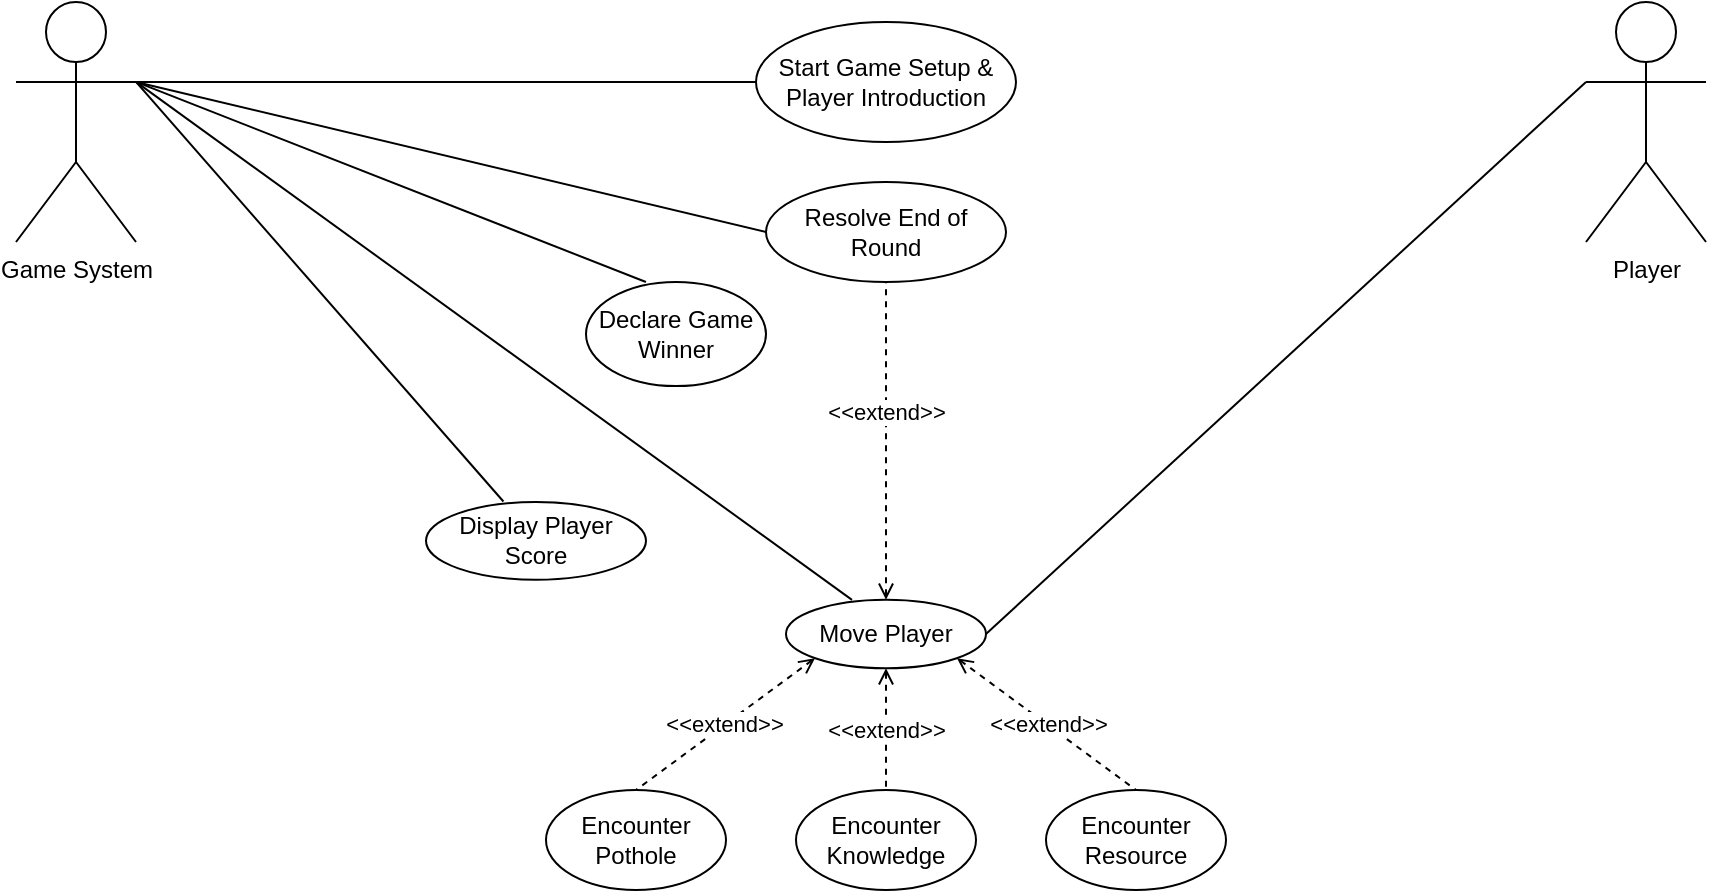 <mxfile>
    <diagram name="Use case diagram" id="xtZunVuRfSpyqEBUtS4J">
        <mxGraphModel dx="1346" dy="697" grid="1" gridSize="10" guides="1" tooltips="1" connect="1" arrows="1" fold="1" page="1" pageScale="1" pageWidth="1169" pageHeight="827" math="0" shadow="0">
            <root>
                <mxCell id="0"/>
                <mxCell id="1" parent="0"/>
                <mxCell id="i_DUv70KCGooywqwRf0s-3" value="" style="rounded=0;orthogonalLoop=1;jettySize=auto;html=1;strokeColor=default;endArrow=none;endFill=0;exitX=1;exitY=0.333;exitDx=0;exitDy=0;exitPerimeter=0;" parent="1" source="Qo3CJPkrSob604qk2q2i-7" target="i_DUv70KCGooywqwRf0s-2" edge="1">
                    <mxGeometry relative="1" as="geometry">
                        <mxPoint x="100" y="250" as="sourcePoint"/>
                    </mxGeometry>
                </mxCell>
                <mxCell id="i_DUv70KCGooywqwRf0s-1" value="Player" style="shape=umlActor;verticalLabelPosition=bottom;verticalAlign=top;html=1;outlineConnect=0;rounded=1;" parent="1" vertex="1">
                    <mxGeometry x="950" y="20" width="60" height="120" as="geometry"/>
                </mxCell>
                <mxCell id="i_DUv70KCGooywqwRf0s-2" value="Start Game Setup &amp;amp; Player Introduction" style="ellipse;whiteSpace=wrap;html=1;verticalAlign=middle;rounded=1;align=center;labelPosition=center;verticalLabelPosition=middle;" parent="1" vertex="1">
                    <mxGeometry x="535" y="30" width="130" height="60" as="geometry"/>
                </mxCell>
                <mxCell id="vSMD2bVpbC3IDvef_Gb8-3" value="&lt;div style=&quot;&quot;&gt;&amp;lt;&amp;lt;extend&amp;gt;&amp;gt;&lt;/div&gt;" style="rounded=0;orthogonalLoop=1;jettySize=auto;html=1;exitX=0.5;exitY=0;exitDx=0;exitDy=0;entryX=0.5;entryY=1;entryDx=0;entryDy=0;endArrow=none;endFill=0;startArrow=open;startFill=0;dashed=1;align=center;jumpStyle=none;" parent="1" source="i_DUv70KCGooywqwRf0s-4" target="i_DUv70KCGooywqwRf0s-5" edge="1">
                    <mxGeometry x="0.182" relative="1" as="geometry">
                        <mxPoint as="offset"/>
                    </mxGeometry>
                </mxCell>
                <mxCell id="i_DUv70KCGooywqwRf0s-4" value="Move Player" style="ellipse;whiteSpace=wrap;html=1;verticalAlign=middle;rounded=1;align=center;labelPosition=center;verticalLabelPosition=middle;" parent="1" vertex="1">
                    <mxGeometry x="550" y="318.86" width="100" height="34.28" as="geometry"/>
                </mxCell>
                <mxCell id="i_DUv70KCGooywqwRf0s-5" value="Resolve End of Round" style="ellipse;whiteSpace=wrap;html=1;verticalAlign=middle;rounded=1;align=center;labelPosition=center;verticalLabelPosition=middle;" parent="1" vertex="1">
                    <mxGeometry x="540" y="110" width="120" height="50" as="geometry"/>
                </mxCell>
                <mxCell id="i_DUv70KCGooywqwRf0s-6" value="Declare Game Winner" style="ellipse;whiteSpace=wrap;html=1;verticalAlign=middle;rounded=1;align=center;labelPosition=center;verticalLabelPosition=middle;" parent="1" vertex="1">
                    <mxGeometry x="450" y="160" width="90" height="52" as="geometry"/>
                </mxCell>
                <mxCell id="vSMD2bVpbC3IDvef_Gb8-2" value="" style="rounded=0;orthogonalLoop=1;jettySize=auto;html=1;strokeColor=default;endArrow=none;endFill=0;exitX=1;exitY=0.5;exitDx=0;exitDy=0;entryX=0;entryY=0.333;entryDx=0;entryDy=0;entryPerimeter=0;" parent="1" source="i_DUv70KCGooywqwRf0s-4" target="i_DUv70KCGooywqwRf0s-1" edge="1">
                    <mxGeometry relative="1" as="geometry">
                        <mxPoint x="110" y="618" as="sourcePoint"/>
                        <mxPoint x="300" y="618" as="targetPoint"/>
                    </mxGeometry>
                </mxCell>
                <mxCell id="Qo3CJPkrSob604qk2q2i-7" value="Game System" style="shape=umlActor;verticalLabelPosition=bottom;verticalAlign=top;html=1;outlineConnect=0;rounded=1;" parent="1" vertex="1">
                    <mxGeometry x="165" y="20" width="60" height="120" as="geometry"/>
                </mxCell>
                <mxCell id="Qo3CJPkrSob604qk2q2i-8" value="" style="rounded=0;orthogonalLoop=1;jettySize=auto;html=1;strokeColor=default;endArrow=none;endFill=0;entryX=0.333;entryY=0;entryDx=0;entryDy=0;exitX=1;exitY=0.333;exitDx=0;exitDy=0;exitPerimeter=0;entryPerimeter=0;" parent="1" source="Qo3CJPkrSob604qk2q2i-7" target="i_DUv70KCGooywqwRf0s-6" edge="1">
                    <mxGeometry relative="1" as="geometry">
                        <mxPoint x="100" y="250" as="sourcePoint"/>
                        <mxPoint x="223" y="166" as="targetPoint"/>
                    </mxGeometry>
                </mxCell>
                <mxCell id="Qo3CJPkrSob604qk2q2i-9" value="" style="rounded=0;orthogonalLoop=1;jettySize=auto;html=1;strokeColor=default;endArrow=none;endFill=0;entryX=0;entryY=0.5;entryDx=0;entryDy=0;exitX=1;exitY=0.333;exitDx=0;exitDy=0;exitPerimeter=0;" parent="1" source="Qo3CJPkrSob604qk2q2i-7" target="i_DUv70KCGooywqwRf0s-5" edge="1">
                    <mxGeometry relative="1" as="geometry">
                        <mxPoint x="100" y="250" as="sourcePoint"/>
                        <mxPoint x="210" y="256" as="targetPoint"/>
                    </mxGeometry>
                </mxCell>
                <mxCell id="Qo3CJPkrSob604qk2q2i-15" value="Display Player Score" style="ellipse;whiteSpace=wrap;html=1;verticalAlign=middle;rounded=1;align=center;labelPosition=center;verticalLabelPosition=middle;" parent="1" vertex="1">
                    <mxGeometry x="370" y="270" width="110" height="38.86" as="geometry"/>
                </mxCell>
                <mxCell id="Gk_G7Ch_RsXF_VZHo3o1-1" value="Encounter Knowledge" style="ellipse;whiteSpace=wrap;html=1;verticalAlign=middle;rounded=1;align=center;labelPosition=center;verticalLabelPosition=middle;" parent="1" vertex="1">
                    <mxGeometry x="555" y="414" width="90" height="50" as="geometry"/>
                </mxCell>
                <mxCell id="JbGaIRxd_xf0KVDo2_7p-2" value="&lt;div style=&quot;&quot;&gt;&amp;lt;&amp;lt;extend&amp;gt;&amp;gt;&lt;/div&gt;" style="rounded=0;orthogonalLoop=1;jettySize=auto;html=1;entryX=0.5;entryY=0;entryDx=0;entryDy=0;endArrow=none;endFill=0;startArrow=open;startFill=0;dashed=1;align=center;jumpStyle=none;exitX=0.5;exitY=1;exitDx=0;exitDy=0;" parent="1" source="i_DUv70KCGooywqwRf0s-4" target="Gk_G7Ch_RsXF_VZHo3o1-1" edge="1">
                    <mxGeometry x="0.005" relative="1" as="geometry">
                        <mxPoint x="100" y="1005.72" as="sourcePoint"/>
                        <mxPoint x="200" y="935.72" as="targetPoint"/>
                        <mxPoint as="offset"/>
                    </mxGeometry>
                </mxCell>
                <mxCell id="FUP2jWrs1B8CLhbwvG2T-1" value="" style="rounded=0;orthogonalLoop=1;jettySize=auto;html=1;strokeColor=default;endArrow=none;endFill=0;entryX=0.33;entryY=0.003;entryDx=0;entryDy=0;exitX=1;exitY=0.333;exitDx=0;exitDy=0;exitPerimeter=0;entryPerimeter=0;" parent="1" source="Qo3CJPkrSob604qk2q2i-7" target="i_DUv70KCGooywqwRf0s-4" edge="1">
                    <mxGeometry relative="1" as="geometry">
                        <mxPoint x="100" y="250" as="sourcePoint"/>
                        <mxPoint x="298" y="337" as="targetPoint"/>
                    </mxGeometry>
                </mxCell>
                <mxCell id="N2udNPrH21AUYxStmQhA-1" value="Encounter Resource" style="ellipse;whiteSpace=wrap;html=1;verticalAlign=middle;rounded=1;align=center;labelPosition=center;verticalLabelPosition=middle;" parent="1" vertex="1">
                    <mxGeometry x="680" y="414" width="90" height="50" as="geometry"/>
                </mxCell>
                <mxCell id="N2udNPrH21AUYxStmQhA-2" value="Encounter Pothole" style="ellipse;whiteSpace=wrap;html=1;verticalAlign=middle;rounded=1;align=center;labelPosition=center;verticalLabelPosition=middle;" parent="1" vertex="1">
                    <mxGeometry x="430" y="414" width="90" height="50" as="geometry"/>
                </mxCell>
                <mxCell id="N2udNPrH21AUYxStmQhA-3" value="&lt;div style=&quot;&quot;&gt;&amp;lt;&amp;lt;extend&amp;gt;&amp;gt;&lt;/div&gt;" style="rounded=0;orthogonalLoop=1;jettySize=auto;html=1;entryX=0.5;entryY=0;entryDx=0;entryDy=0;endArrow=none;endFill=0;startArrow=open;startFill=0;dashed=1;align=center;jumpStyle=none;exitX=0;exitY=1;exitDx=0;exitDy=0;" parent="1" source="i_DUv70KCGooywqwRf0s-4" target="N2udNPrH21AUYxStmQhA-2" edge="1">
                    <mxGeometry x="0.005" relative="1" as="geometry">
                        <mxPoint x="395" y="735.72" as="sourcePoint"/>
                        <mxPoint x="395" y="845.72" as="targetPoint"/>
                        <mxPoint as="offset"/>
                    </mxGeometry>
                </mxCell>
                <mxCell id="N2udNPrH21AUYxStmQhA-4" value="&lt;div style=&quot;&quot;&gt;&amp;lt;&amp;lt;extend&amp;gt;&amp;gt;&lt;/div&gt;" style="rounded=0;orthogonalLoop=1;jettySize=auto;html=1;entryX=0.5;entryY=0;entryDx=0;entryDy=0;endArrow=none;endFill=0;startArrow=open;startFill=0;dashed=1;align=center;jumpStyle=none;exitX=1;exitY=1;exitDx=0;exitDy=0;" parent="1" source="i_DUv70KCGooywqwRf0s-4" target="N2udNPrH21AUYxStmQhA-1" edge="1">
                    <mxGeometry x="0.005" relative="1" as="geometry">
                        <mxPoint x="395" y="735.72" as="sourcePoint"/>
                        <mxPoint x="395" y="845.72" as="targetPoint"/>
                        <mxPoint as="offset"/>
                    </mxGeometry>
                </mxCell>
                <mxCell id="-n16odAyd5wxSmJXIxZt-1" value="" style="rounded=0;orthogonalLoop=1;jettySize=auto;html=1;strokeColor=default;endArrow=none;endFill=0;entryX=0.352;entryY=-0.006;entryDx=0;entryDy=0;exitX=1;exitY=0.333;exitDx=0;exitDy=0;exitPerimeter=0;entryPerimeter=0;" parent="1" source="Qo3CJPkrSob604qk2q2i-7" target="Qo3CJPkrSob604qk2q2i-15" edge="1">
                    <mxGeometry relative="1" as="geometry">
                        <mxPoint x="235" y="70" as="sourcePoint"/>
                        <mxPoint x="301" y="243" as="targetPoint"/>
                    </mxGeometry>
                </mxCell>
            </root>
        </mxGraphModel>
    </diagram>
</mxfile>